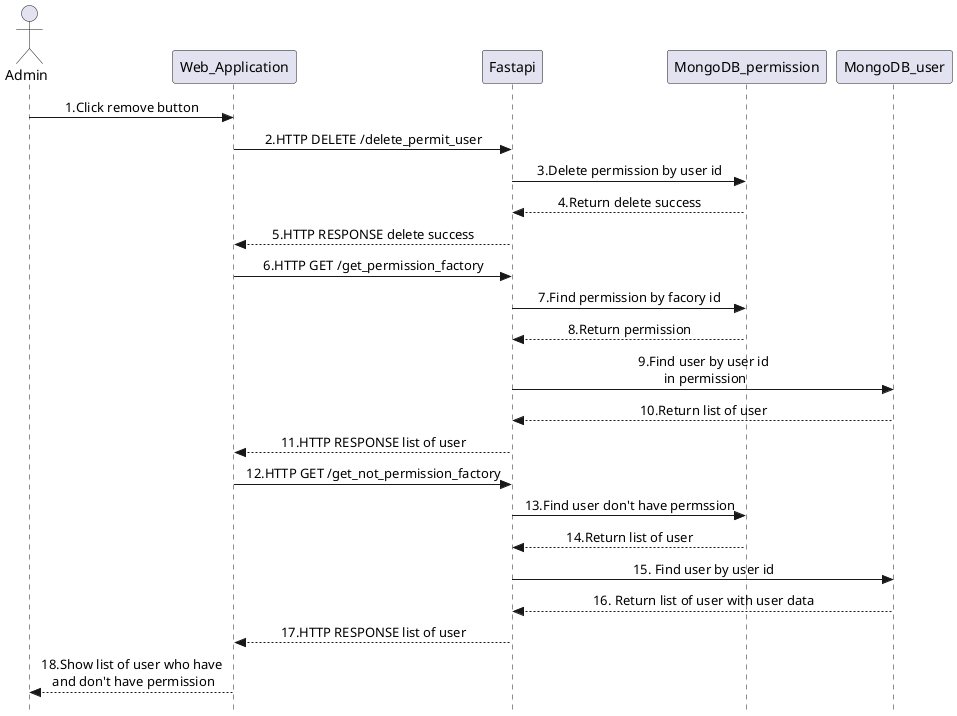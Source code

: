 @startuml Roof_Surface_Admin_removePermission
skinparam Style strictuml
skinparam SequenceMessageAlignment center
actor Admin as admin
participant Web_Application as web_app
participant Fastapi as fastapi
participant MongoDB_permission as permission
participant MongoDB_user as user
admin -> web_app : 1.Click remove button
web_app -> fastapi : 2.HTTP DELETE /delete_permit_user 
fastapi -> permission : 3.Delete permission by user id
permission --> fastapi : 4.Return delete success
fastapi --> web_app : 5.HTTP RESPONSE delete success
web_app -> fastapi : 6.HTTP GET /get_permission_factory
fastapi -> permission : 7.Find permission by facory id
permission --> fastapi : 8.Return permission
fastapi -> user : 9.Find user by user id\n in permission
user --> fastapi : 10.Return list of user
fastapi --> web_app : 11.HTTP RESPONSE list of user
web_app -> fastapi : 12.HTTP GET /get_not_permission_factory
fastapi -> permission : 13.Find user don't have permssion
permission --> fastapi : 14.Return list of user
fastapi -> user : 15. Find user by user id
user --> fastapi : 16. Return list of user with user data
fastapi --> web_app : 17.HTTP RESPONSE list of user
web_app --> admin : 18.Show list of user who have\n and don't have permission

@enduml